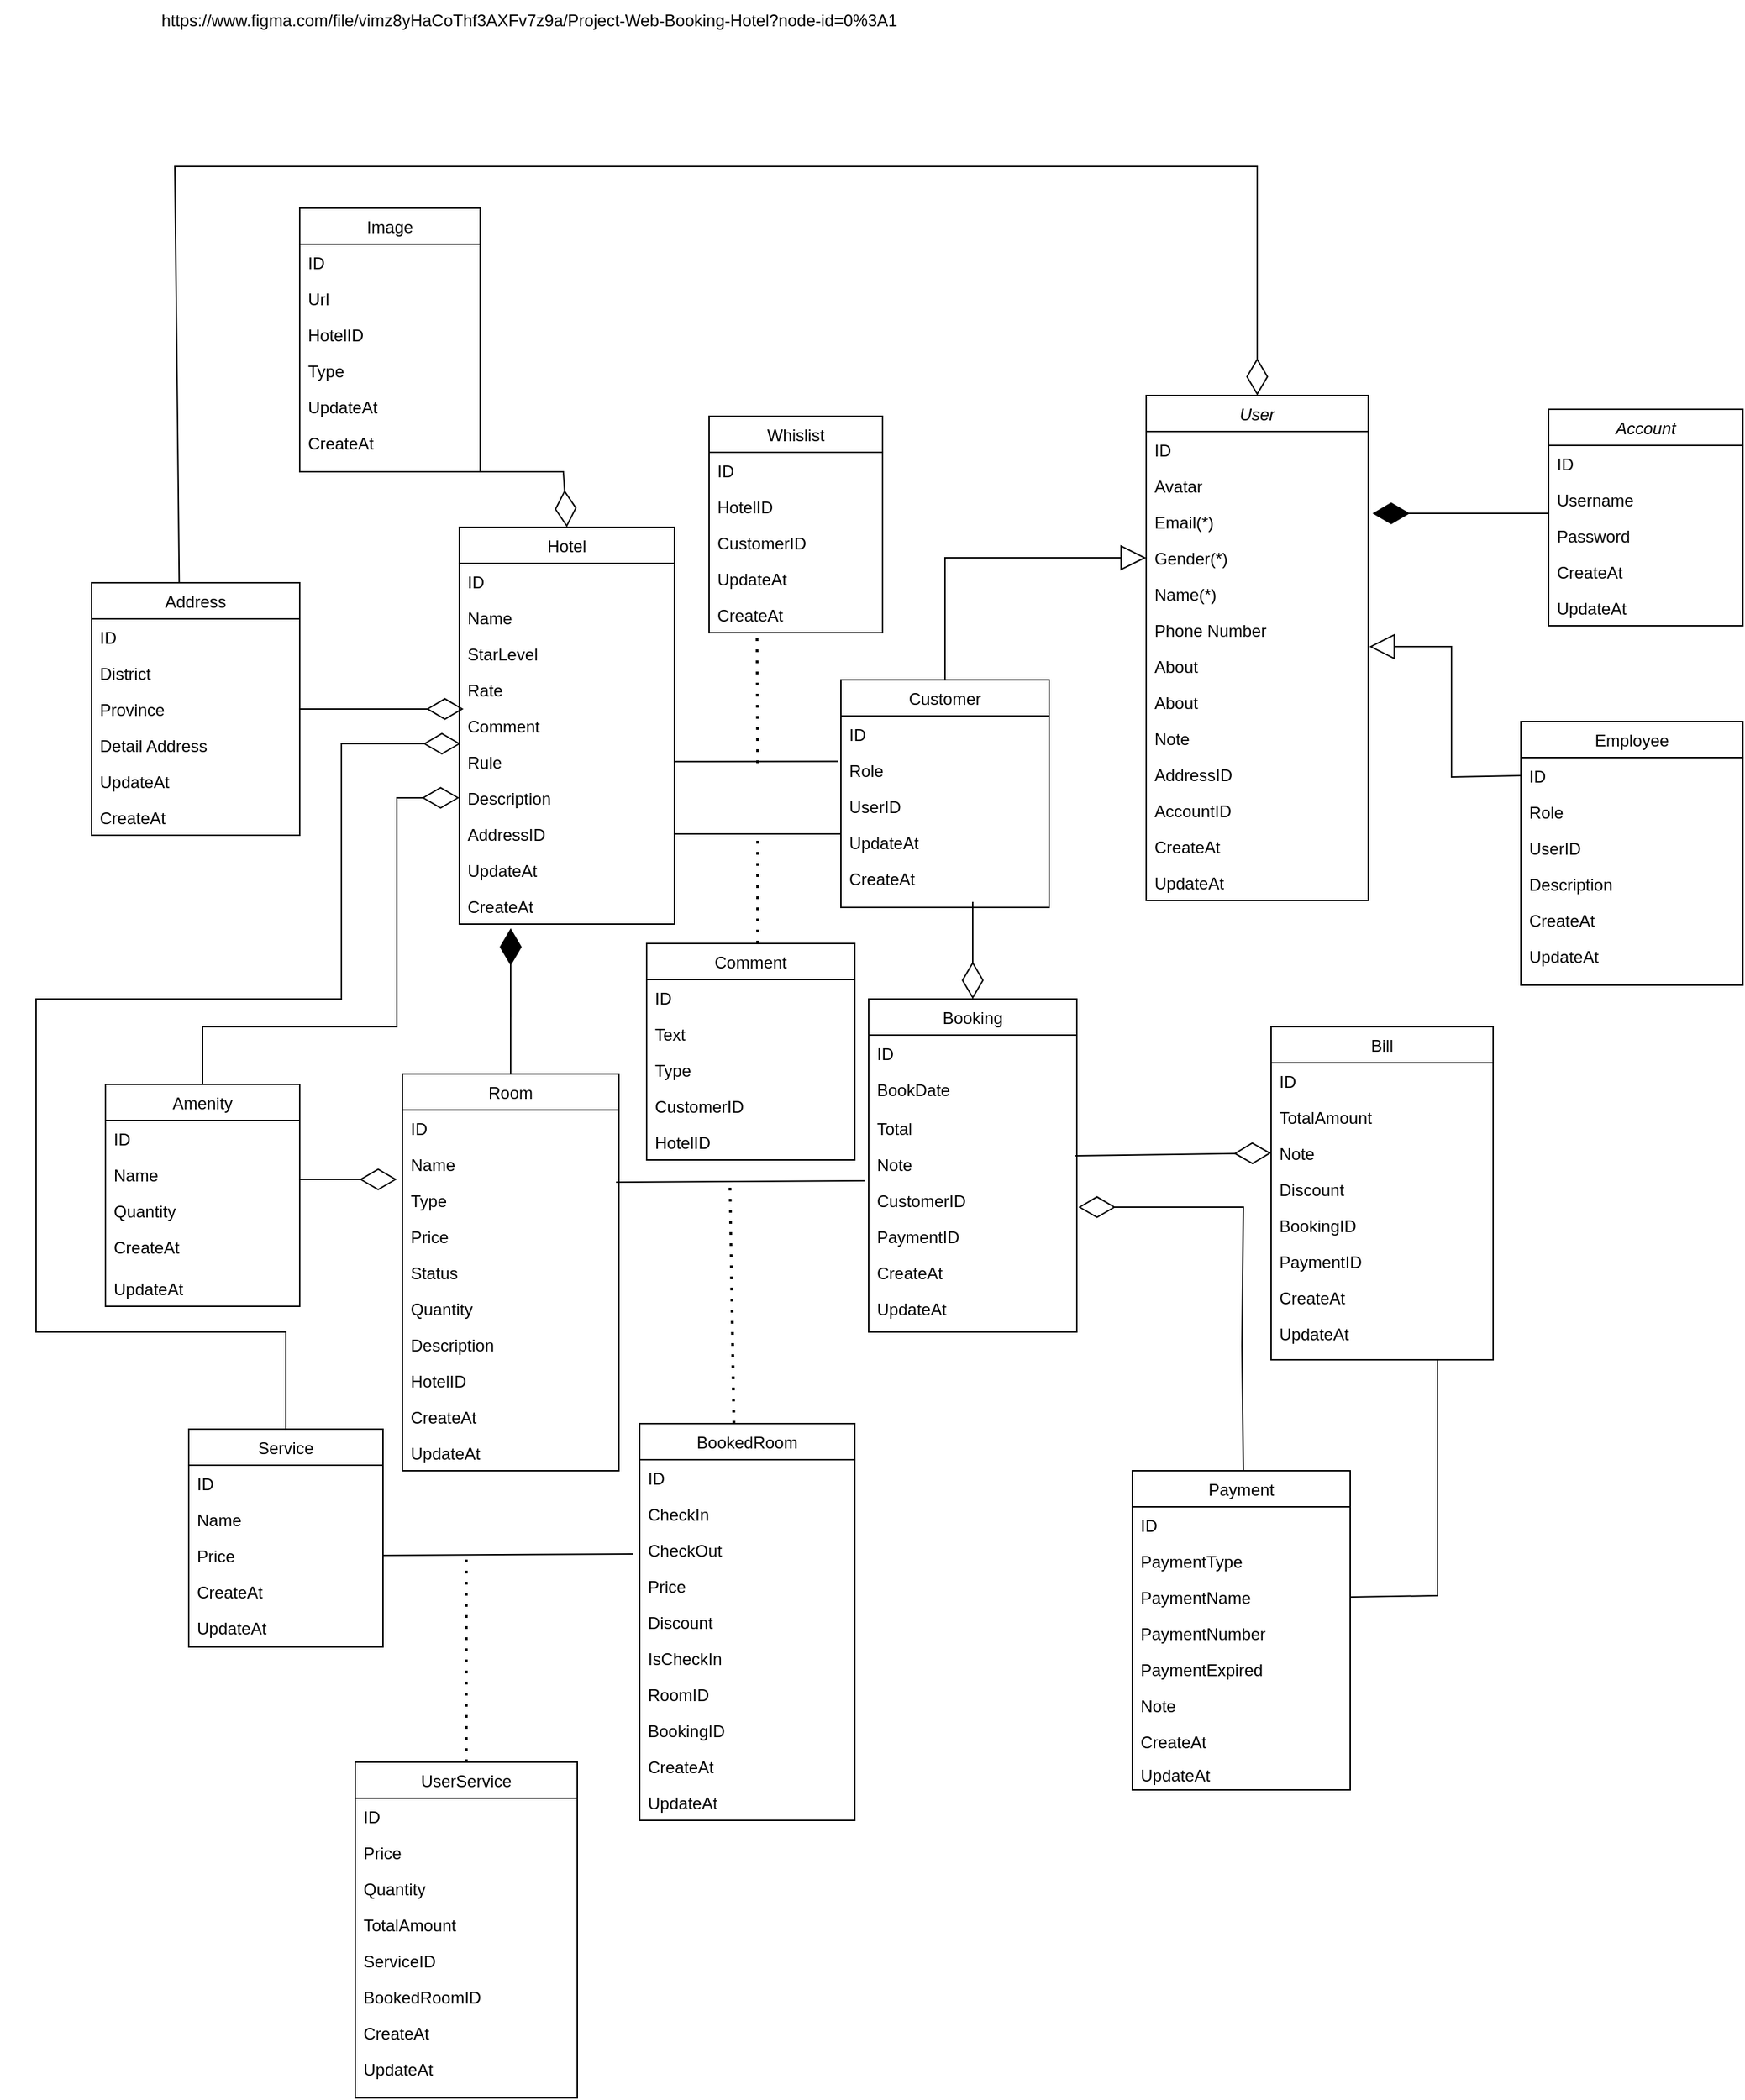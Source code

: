 <mxfile version="21.0.1" type="device" pages="2"><diagram id="C5RBs43oDa-KdzZeNtuy" name="Page-1"><mxGraphModel dx="1395" dy="1793" grid="1" gridSize="10" guides="1" tooltips="1" connect="1" arrows="1" fold="1" page="1" pageScale="1" pageWidth="827" pageHeight="1169" math="0" shadow="0"><root><mxCell id="WIyWlLk6GJQsqaUBKTNV-0"/><mxCell id="WIyWlLk6GJQsqaUBKTNV-1" parent="WIyWlLk6GJQsqaUBKTNV-0"/><mxCell id="zkfFHV4jXpPFQw0GAbJ--0" value="User" style="swimlane;fontStyle=2;align=center;verticalAlign=top;childLayout=stackLayout;horizontal=1;startSize=26;horizontalStack=0;resizeParent=1;resizeLast=0;collapsible=1;marginBottom=0;rounded=0;shadow=0;strokeWidth=1;" parent="WIyWlLk6GJQsqaUBKTNV-1" vertex="1"><mxGeometry x="840" y="45" width="160" height="364" as="geometry"><mxRectangle x="230" y="140" width="160" height="26" as="alternateBounds"/></mxGeometry></mxCell><mxCell id="zkfFHV4jXpPFQw0GAbJ--1" value="ID" style="text;align=left;verticalAlign=top;spacingLeft=4;spacingRight=4;overflow=hidden;rotatable=0;points=[[0,0.5],[1,0.5]];portConstraint=eastwest;" parent="zkfFHV4jXpPFQw0GAbJ--0" vertex="1"><mxGeometry y="26" width="160" height="26" as="geometry"/></mxCell><mxCell id="jmFdJ8kF6SUvU3GAJ8kG-0" value="Avatar" style="text;align=left;verticalAlign=top;spacingLeft=4;spacingRight=4;overflow=hidden;rotatable=0;points=[[0,0.5],[1,0.5]];portConstraint=eastwest;rounded=0;shadow=0;html=0;" parent="zkfFHV4jXpPFQw0GAbJ--0" vertex="1"><mxGeometry y="52" width="160" height="26" as="geometry"/></mxCell><mxCell id="jmFdJ8kF6SUvU3GAJ8kG-2" value="Email(*)" style="text;align=left;verticalAlign=top;spacingLeft=4;spacingRight=4;overflow=hidden;rotatable=0;points=[[0,0.5],[1,0.5]];portConstraint=eastwest;rounded=0;shadow=0;html=0;" parent="zkfFHV4jXpPFQw0GAbJ--0" vertex="1"><mxGeometry y="78" width="160" height="26" as="geometry"/></mxCell><mxCell id="eARmfjM8G9zHj36BbqSc-1" value="Gender(*)" style="text;align=left;verticalAlign=top;spacingLeft=4;spacingRight=4;overflow=hidden;rotatable=0;points=[[0,0.5],[1,0.5]];portConstraint=eastwest;rounded=0;shadow=0;html=0;" parent="zkfFHV4jXpPFQw0GAbJ--0" vertex="1"><mxGeometry y="104" width="160" height="26" as="geometry"/></mxCell><mxCell id="GE9-pRFRCLjbhR-xz_jM-2" value="Name(*)" style="text;align=left;verticalAlign=top;spacingLeft=4;spacingRight=4;overflow=hidden;rotatable=0;points=[[0,0.5],[1,0.5]];portConstraint=eastwest;rounded=0;shadow=0;html=0;" parent="zkfFHV4jXpPFQw0GAbJ--0" vertex="1"><mxGeometry y="130" width="160" height="26" as="geometry"/></mxCell><mxCell id="zkfFHV4jXpPFQw0GAbJ--2" value="Phone Number" style="text;align=left;verticalAlign=top;spacingLeft=4;spacingRight=4;overflow=hidden;rotatable=0;points=[[0,0.5],[1,0.5]];portConstraint=eastwest;rounded=0;shadow=0;html=0;" parent="zkfFHV4jXpPFQw0GAbJ--0" vertex="1"><mxGeometry y="156" width="160" height="26" as="geometry"/></mxCell><mxCell id="GE9-pRFRCLjbhR-xz_jM-0" value="About" style="text;align=left;verticalAlign=top;spacingLeft=4;spacingRight=4;overflow=hidden;rotatable=0;points=[[0,0.5],[1,0.5]];portConstraint=eastwest;rounded=0;shadow=0;html=0;" parent="zkfFHV4jXpPFQw0GAbJ--0" vertex="1"><mxGeometry y="182" width="160" height="26" as="geometry"/></mxCell><mxCell id="JRdkaeOaqjn0jb6ougTd-0" value="About" style="text;align=left;verticalAlign=top;spacingLeft=4;spacingRight=4;overflow=hidden;rotatable=0;points=[[0,0.5],[1,0.5]];portConstraint=eastwest;rounded=0;shadow=0;html=0;" parent="zkfFHV4jXpPFQw0GAbJ--0" vertex="1"><mxGeometry y="208" width="160" height="26" as="geometry"/></mxCell><mxCell id="zkfFHV4jXpPFQw0GAbJ--3" value="Note" style="text;align=left;verticalAlign=top;spacingLeft=4;spacingRight=4;overflow=hidden;rotatable=0;points=[[0,0.5],[1,0.5]];portConstraint=eastwest;rounded=0;shadow=0;html=0;" parent="zkfFHV4jXpPFQw0GAbJ--0" vertex="1"><mxGeometry y="234" width="160" height="26" as="geometry"/></mxCell><mxCell id="ODtK0EhrzltnUipd8LQF-25" value="AddressID" style="text;align=left;verticalAlign=top;spacingLeft=4;spacingRight=4;overflow=hidden;rotatable=0;points=[[0,0.5],[1,0.5]];portConstraint=eastwest;rounded=0;shadow=0;html=0;" parent="zkfFHV4jXpPFQw0GAbJ--0" vertex="1"><mxGeometry y="260" width="160" height="26" as="geometry"/></mxCell><mxCell id="8r2-vJpj0OtDgGPvVY5q-3" value="AccountID" style="text;align=left;verticalAlign=top;spacingLeft=4;spacingRight=4;overflow=hidden;rotatable=0;points=[[0,0.5],[1,0.5]];portConstraint=eastwest;rounded=0;shadow=0;html=0;" parent="zkfFHV4jXpPFQw0GAbJ--0" vertex="1"><mxGeometry y="286" width="160" height="26" as="geometry"/></mxCell><mxCell id="ivudxAQdU_lXGqCSkj-i-0" value="CreateAt" style="text;align=left;verticalAlign=top;spacingLeft=4;spacingRight=4;overflow=hidden;rotatable=0;points=[[0,0.5],[1,0.5]];portConstraint=eastwest;rounded=0;shadow=0;html=0;" parent="zkfFHV4jXpPFQw0GAbJ--0" vertex="1"><mxGeometry y="312" width="160" height="26" as="geometry"/></mxCell><mxCell id="ivudxAQdU_lXGqCSkj-i-1" value="UpdateAt" style="text;align=left;verticalAlign=top;spacingLeft=4;spacingRight=4;overflow=hidden;rotatable=0;points=[[0,0.5],[1,0.5]];portConstraint=eastwest;rounded=0;shadow=0;html=0;" parent="zkfFHV4jXpPFQw0GAbJ--0" vertex="1"><mxGeometry y="338" width="160" height="26" as="geometry"/></mxCell><mxCell id="zkfFHV4jXpPFQw0GAbJ--6" value="Booking" style="swimlane;fontStyle=0;align=center;verticalAlign=top;childLayout=stackLayout;horizontal=1;startSize=26;horizontalStack=0;resizeParent=1;resizeLast=0;collapsible=1;marginBottom=0;rounded=0;shadow=0;strokeWidth=1;" parent="WIyWlLk6GJQsqaUBKTNV-1" vertex="1"><mxGeometry x="640" y="480" width="150" height="240" as="geometry"><mxRectangle x="130" y="380" width="160" height="26" as="alternateBounds"/></mxGeometry></mxCell><mxCell id="zkfFHV4jXpPFQw0GAbJ--7" value="ID" style="text;align=left;verticalAlign=top;spacingLeft=4;spacingRight=4;overflow=hidden;rotatable=0;points=[[0,0.5],[1,0.5]];portConstraint=eastwest;" parent="zkfFHV4jXpPFQw0GAbJ--6" vertex="1"><mxGeometry y="26" width="150" height="26" as="geometry"/></mxCell><mxCell id="jmFdJ8kF6SUvU3GAJ8kG-24" value="BookDate" style="text;align=left;verticalAlign=top;spacingLeft=4;spacingRight=4;overflow=hidden;rotatable=0;points=[[0,0.5],[1,0.5]];portConstraint=eastwest;rounded=0;shadow=0;html=0;" parent="zkfFHV4jXpPFQw0GAbJ--6" vertex="1"><mxGeometry y="52" width="150" height="28" as="geometry"/></mxCell><mxCell id="jmFdJ8kF6SUvU3GAJ8kG-26" value="Total" style="text;align=left;verticalAlign=top;spacingLeft=4;spacingRight=4;overflow=hidden;rotatable=0;points=[[0,0.5],[1,0.5]];portConstraint=eastwest;rounded=0;shadow=0;html=0;" parent="zkfFHV4jXpPFQw0GAbJ--6" vertex="1"><mxGeometry y="80" width="150" height="26" as="geometry"/></mxCell><mxCell id="jmFdJ8kF6SUvU3GAJ8kG-25" value="Note" style="text;align=left;verticalAlign=top;spacingLeft=4;spacingRight=4;overflow=hidden;rotatable=0;points=[[0,0.5],[1,0.5]];portConstraint=eastwest;rounded=0;shadow=0;html=0;" parent="zkfFHV4jXpPFQw0GAbJ--6" vertex="1"><mxGeometry y="106" width="150" height="26" as="geometry"/></mxCell><mxCell id="NdkSSaYke5MbalLZSqm9-23" value="CustomerID" style="text;align=left;verticalAlign=top;spacingLeft=4;spacingRight=4;overflow=hidden;rotatable=0;points=[[0,0.5],[1,0.5]];portConstraint=eastwest;rounded=0;shadow=0;html=0;" parent="zkfFHV4jXpPFQw0GAbJ--6" vertex="1"><mxGeometry y="132" width="150" height="26" as="geometry"/></mxCell><mxCell id="NdkSSaYke5MbalLZSqm9-24" value="PaymentID" style="text;align=left;verticalAlign=top;spacingLeft=4;spacingRight=4;overflow=hidden;rotatable=0;points=[[0,0.5],[1,0.5]];portConstraint=eastwest;rounded=0;shadow=0;html=0;" parent="zkfFHV4jXpPFQw0GAbJ--6" vertex="1"><mxGeometry y="158" width="150" height="26" as="geometry"/></mxCell><mxCell id="ivudxAQdU_lXGqCSkj-i-8" value="CreateAt" style="text;align=left;verticalAlign=top;spacingLeft=4;spacingRight=4;overflow=hidden;rotatable=0;points=[[0,0.5],[1,0.5]];portConstraint=eastwest;rounded=0;shadow=0;html=0;" parent="zkfFHV4jXpPFQw0GAbJ--6" vertex="1"><mxGeometry y="184" width="150" height="26" as="geometry"/></mxCell><mxCell id="ivudxAQdU_lXGqCSkj-i-9" value="UpdateAt" style="text;align=left;verticalAlign=top;spacingLeft=4;spacingRight=4;overflow=hidden;rotatable=0;points=[[0,0.5],[1,0.5]];portConstraint=eastwest;rounded=0;shadow=0;html=0;" parent="zkfFHV4jXpPFQw0GAbJ--6" vertex="1"><mxGeometry y="210" width="150" height="30" as="geometry"/></mxCell><mxCell id="zkfFHV4jXpPFQw0GAbJ--13" value="Employee" style="swimlane;fontStyle=0;align=center;verticalAlign=top;childLayout=stackLayout;horizontal=1;startSize=26;horizontalStack=0;resizeParent=1;resizeLast=0;collapsible=1;marginBottom=0;rounded=0;shadow=0;strokeWidth=1;" parent="WIyWlLk6GJQsqaUBKTNV-1" vertex="1"><mxGeometry x="1110" y="280" width="160" height="190" as="geometry"><mxRectangle x="340" y="380" width="170" height="26" as="alternateBounds"/></mxGeometry></mxCell><mxCell id="zkfFHV4jXpPFQw0GAbJ--20" value="ID" style="text;align=left;verticalAlign=top;spacingLeft=4;spacingRight=4;overflow=hidden;rotatable=0;points=[[0,0.5],[1,0.5]];portConstraint=eastwest;rounded=0;shadow=0;html=0;" parent="zkfFHV4jXpPFQw0GAbJ--13" vertex="1"><mxGeometry y="26" width="160" height="26" as="geometry"/></mxCell><mxCell id="jmFdJ8kF6SUvU3GAJ8kG-15" value="Role" style="text;align=left;verticalAlign=top;spacingLeft=4;spacingRight=4;overflow=hidden;rotatable=0;points=[[0,0.5],[1,0.5]];portConstraint=eastwest;rounded=0;shadow=0;html=0;" parent="zkfFHV4jXpPFQw0GAbJ--13" vertex="1"><mxGeometry y="52" width="160" height="26" as="geometry"/></mxCell><mxCell id="NdkSSaYke5MbalLZSqm9-5" value="UserID" style="text;align=left;verticalAlign=top;spacingLeft=4;spacingRight=4;overflow=hidden;rotatable=0;points=[[0,0.5],[1,0.5]];portConstraint=eastwest;" parent="zkfFHV4jXpPFQw0GAbJ--13" vertex="1"><mxGeometry y="78" width="160" height="26" as="geometry"/></mxCell><mxCell id="jmFdJ8kF6SUvU3GAJ8kG-17" value="Description" style="text;align=left;verticalAlign=top;spacingLeft=4;spacingRight=4;overflow=hidden;rotatable=0;points=[[0,0.5],[1,0.5]];portConstraint=eastwest;rounded=0;shadow=0;html=0;" parent="zkfFHV4jXpPFQw0GAbJ--13" vertex="1"><mxGeometry y="104" width="160" height="26" as="geometry"/></mxCell><mxCell id="ivudxAQdU_lXGqCSkj-i-6" value="CreateAt" style="text;align=left;verticalAlign=top;spacingLeft=4;spacingRight=4;overflow=hidden;rotatable=0;points=[[0,0.5],[1,0.5]];portConstraint=eastwest;rounded=0;shadow=0;html=0;" parent="zkfFHV4jXpPFQw0GAbJ--13" vertex="1"><mxGeometry y="130" width="160" height="26" as="geometry"/></mxCell><mxCell id="ivudxAQdU_lXGqCSkj-i-7" value="UpdateAt" style="text;align=left;verticalAlign=top;spacingLeft=4;spacingRight=4;overflow=hidden;rotatable=0;points=[[0,0.5],[1,0.5]];portConstraint=eastwest;rounded=0;shadow=0;html=0;" parent="zkfFHV4jXpPFQw0GAbJ--13" vertex="1"><mxGeometry y="156" width="160" height="26" as="geometry"/></mxCell><mxCell id="zkfFHV4jXpPFQw0GAbJ--17" value="Customer" style="swimlane;fontStyle=0;align=center;verticalAlign=top;childLayout=stackLayout;horizontal=1;startSize=26;horizontalStack=0;resizeParent=1;resizeLast=0;collapsible=1;marginBottom=0;rounded=0;shadow=0;strokeWidth=1;" parent="WIyWlLk6GJQsqaUBKTNV-1" vertex="1"><mxGeometry x="620" y="250" width="150" height="164" as="geometry"><mxRectangle x="550" y="140" width="160" height="26" as="alternateBounds"/></mxGeometry></mxCell><mxCell id="jmFdJ8kF6SUvU3GAJ8kG-11" value="ID" style="text;align=left;verticalAlign=top;spacingLeft=4;spacingRight=4;overflow=hidden;rotatable=0;points=[[0,0.5],[1,0.5]];portConstraint=eastwest;" parent="zkfFHV4jXpPFQw0GAbJ--17" vertex="1"><mxGeometry y="26" width="150" height="26" as="geometry"/></mxCell><mxCell id="GE9-pRFRCLjbhR-xz_jM-4" value="Role" style="text;align=left;verticalAlign=top;spacingLeft=4;spacingRight=4;overflow=hidden;rotatable=0;points=[[0,0.5],[1,0.5]];portConstraint=eastwest;" parent="zkfFHV4jXpPFQw0GAbJ--17" vertex="1"><mxGeometry y="52" width="150" height="26" as="geometry"/></mxCell><mxCell id="NdkSSaYke5MbalLZSqm9-4" value="UserID" style="text;align=left;verticalAlign=top;spacingLeft=4;spacingRight=4;overflow=hidden;rotatable=0;points=[[0,0.5],[1,0.5]];portConstraint=eastwest;" parent="zkfFHV4jXpPFQw0GAbJ--17" vertex="1"><mxGeometry y="78" width="150" height="26" as="geometry"/></mxCell><mxCell id="ivudxAQdU_lXGqCSkj-i-3" value="UpdateAt" style="text;align=left;verticalAlign=top;spacingLeft=4;spacingRight=4;overflow=hidden;rotatable=0;points=[[0,0.5],[1,0.5]];portConstraint=eastwest;rounded=0;shadow=0;html=0;" parent="zkfFHV4jXpPFQw0GAbJ--17" vertex="1"><mxGeometry y="104" width="150" height="26" as="geometry"/></mxCell><mxCell id="ivudxAQdU_lXGqCSkj-i-2" value="CreateAt" style="text;align=left;verticalAlign=top;spacingLeft=4;spacingRight=4;overflow=hidden;rotatable=0;points=[[0,0.5],[1,0.5]];portConstraint=eastwest;rounded=0;shadow=0;html=0;" parent="zkfFHV4jXpPFQw0GAbJ--17" vertex="1"><mxGeometry y="130" width="150" height="26" as="geometry"/></mxCell><mxCell id="ivudxAQdU_lXGqCSkj-i-11" value="Room" style="swimlane;fontStyle=0;align=center;verticalAlign=top;childLayout=stackLayout;horizontal=1;startSize=26;horizontalStack=0;resizeParent=1;resizeLast=0;collapsible=1;marginBottom=0;rounded=0;shadow=0;strokeWidth=1;" parent="WIyWlLk6GJQsqaUBKTNV-1" vertex="1"><mxGeometry x="304" y="534" width="156" height="286" as="geometry"><mxRectangle x="130" y="380" width="160" height="26" as="alternateBounds"/></mxGeometry></mxCell><mxCell id="ivudxAQdU_lXGqCSkj-i-12" value="ID" style="text;align=left;verticalAlign=top;spacingLeft=4;spacingRight=4;overflow=hidden;rotatable=0;points=[[0,0.5],[1,0.5]];portConstraint=eastwest;" parent="ivudxAQdU_lXGqCSkj-i-11" vertex="1"><mxGeometry y="26" width="156" height="26" as="geometry"/></mxCell><mxCell id="ivudxAQdU_lXGqCSkj-i-13" value="Name" style="text;align=left;verticalAlign=top;spacingLeft=4;spacingRight=4;overflow=hidden;rotatable=0;points=[[0,0.5],[1,0.5]];portConstraint=eastwest;rounded=0;shadow=0;html=0;" parent="ivudxAQdU_lXGqCSkj-i-11" vertex="1"><mxGeometry y="52" width="156" height="26" as="geometry"/></mxCell><mxCell id="ivudxAQdU_lXGqCSkj-i-14" value="Type" style="text;align=left;verticalAlign=top;spacingLeft=4;spacingRight=4;overflow=hidden;rotatable=0;points=[[0,0.5],[1,0.5]];portConstraint=eastwest;rounded=0;shadow=0;html=0;" parent="ivudxAQdU_lXGqCSkj-i-11" vertex="1"><mxGeometry y="78" width="156" height="26" as="geometry"/></mxCell><mxCell id="ivudxAQdU_lXGqCSkj-i-15" value="Price" style="text;align=left;verticalAlign=top;spacingLeft=4;spacingRight=4;overflow=hidden;rotatable=0;points=[[0,0.5],[1,0.5]];portConstraint=eastwest;rounded=0;shadow=0;html=0;" parent="ivudxAQdU_lXGqCSkj-i-11" vertex="1"><mxGeometry y="104" width="156" height="26" as="geometry"/></mxCell><mxCell id="GE9-pRFRCLjbhR-xz_jM-26" value="Status" style="text;align=left;verticalAlign=top;spacingLeft=4;spacingRight=4;overflow=hidden;rotatable=0;points=[[0,0.5],[1,0.5]];portConstraint=eastwest;rounded=0;shadow=0;html=0;" parent="ivudxAQdU_lXGqCSkj-i-11" vertex="1"><mxGeometry y="130" width="156" height="26" as="geometry"/></mxCell><mxCell id="eARmfjM8G9zHj36BbqSc-0" value="Quantity" style="text;align=left;verticalAlign=top;spacingLeft=4;spacingRight=4;overflow=hidden;rotatable=0;points=[[0,0.5],[1,0.5]];portConstraint=eastwest;rounded=0;shadow=0;html=0;" parent="ivudxAQdU_lXGqCSkj-i-11" vertex="1"><mxGeometry y="156" width="156" height="26" as="geometry"/></mxCell><mxCell id="ivudxAQdU_lXGqCSkj-i-20" value="Description" style="text;align=left;verticalAlign=top;spacingLeft=4;spacingRight=4;overflow=hidden;rotatable=0;points=[[0,0.5],[1,0.5]];portConstraint=eastwest;rounded=0;shadow=0;html=0;" parent="ivudxAQdU_lXGqCSkj-i-11" vertex="1"><mxGeometry y="182" width="156" height="26" as="geometry"/></mxCell><mxCell id="NdkSSaYke5MbalLZSqm9-6" value="HotelID" style="text;align=left;verticalAlign=top;spacingLeft=4;spacingRight=4;overflow=hidden;rotatable=0;points=[[0,0.5],[1,0.5]];portConstraint=eastwest;rounded=0;shadow=0;html=0;" parent="ivudxAQdU_lXGqCSkj-i-11" vertex="1"><mxGeometry y="208" width="156" height="26" as="geometry"/></mxCell><mxCell id="ivudxAQdU_lXGqCSkj-i-17" value="CreateAt" style="text;align=left;verticalAlign=top;spacingLeft=4;spacingRight=4;overflow=hidden;rotatable=0;points=[[0,0.5],[1,0.5]];portConstraint=eastwest;rounded=0;shadow=0;html=0;" parent="ivudxAQdU_lXGqCSkj-i-11" vertex="1"><mxGeometry y="234" width="156" height="26" as="geometry"/></mxCell><mxCell id="ivudxAQdU_lXGqCSkj-i-18" value="UpdateAt" style="text;align=left;verticalAlign=top;spacingLeft=4;spacingRight=4;overflow=hidden;rotatable=0;points=[[0,0.5],[1,0.5]];portConstraint=eastwest;rounded=0;shadow=0;html=0;" parent="ivudxAQdU_lXGqCSkj-i-11" vertex="1"><mxGeometry y="260" width="156" height="26" as="geometry"/></mxCell><mxCell id="ivudxAQdU_lXGqCSkj-i-21" value="BookedRoom" style="swimlane;fontStyle=0;align=center;verticalAlign=top;childLayout=stackLayout;horizontal=1;startSize=26;horizontalStack=0;resizeParent=1;resizeLast=0;collapsible=1;marginBottom=0;rounded=0;shadow=0;strokeWidth=1;" parent="WIyWlLk6GJQsqaUBKTNV-1" vertex="1"><mxGeometry x="475" y="786" width="155" height="286" as="geometry"><mxRectangle x="130" y="380" width="160" height="26" as="alternateBounds"/></mxGeometry></mxCell><mxCell id="ivudxAQdU_lXGqCSkj-i-22" value="ID" style="text;align=left;verticalAlign=top;spacingLeft=4;spacingRight=4;overflow=hidden;rotatable=0;points=[[0,0.5],[1,0.5]];portConstraint=eastwest;" parent="ivudxAQdU_lXGqCSkj-i-21" vertex="1"><mxGeometry y="26" width="155" height="26" as="geometry"/></mxCell><mxCell id="ivudxAQdU_lXGqCSkj-i-23" value="CheckIn" style="text;align=left;verticalAlign=top;spacingLeft=4;spacingRight=4;overflow=hidden;rotatable=0;points=[[0,0.5],[1,0.5]];portConstraint=eastwest;rounded=0;shadow=0;html=0;" parent="ivudxAQdU_lXGqCSkj-i-21" vertex="1"><mxGeometry y="52" width="155" height="26" as="geometry"/></mxCell><mxCell id="ivudxAQdU_lXGqCSkj-i-24" value="CheckOut" style="text;align=left;verticalAlign=top;spacingLeft=4;spacingRight=4;overflow=hidden;rotatable=0;points=[[0,0.5],[1,0.5]];portConstraint=eastwest;rounded=0;shadow=0;html=0;" parent="ivudxAQdU_lXGqCSkj-i-21" vertex="1"><mxGeometry y="78" width="155" height="26" as="geometry"/></mxCell><mxCell id="ivudxAQdU_lXGqCSkj-i-25" value="Price" style="text;align=left;verticalAlign=top;spacingLeft=4;spacingRight=4;overflow=hidden;rotatable=0;points=[[0,0.5],[1,0.5]];portConstraint=eastwest;rounded=0;shadow=0;html=0;" parent="ivudxAQdU_lXGqCSkj-i-21" vertex="1"><mxGeometry y="104" width="155" height="26" as="geometry"/></mxCell><mxCell id="ivudxAQdU_lXGqCSkj-i-26" value="Discount" style="text;align=left;verticalAlign=top;spacingLeft=4;spacingRight=4;overflow=hidden;rotatable=0;points=[[0,0.5],[1,0.5]];portConstraint=eastwest;rounded=0;shadow=0;html=0;" parent="ivudxAQdU_lXGqCSkj-i-21" vertex="1"><mxGeometry y="130" width="155" height="26" as="geometry"/></mxCell><mxCell id="ivudxAQdU_lXGqCSkj-i-32" value="IsCheckIn" style="text;align=left;verticalAlign=top;spacingLeft=4;spacingRight=4;overflow=hidden;rotatable=0;points=[[0,0.5],[1,0.5]];portConstraint=eastwest;rounded=0;shadow=0;html=0;" parent="ivudxAQdU_lXGqCSkj-i-21" vertex="1"><mxGeometry y="156" width="155" height="26" as="geometry"/></mxCell><mxCell id="NdkSSaYke5MbalLZSqm9-26" value="RoomID" style="text;align=left;verticalAlign=top;spacingLeft=4;spacingRight=4;overflow=hidden;rotatable=0;points=[[0,0.5],[1,0.5]];portConstraint=eastwest;rounded=0;shadow=0;html=0;" parent="ivudxAQdU_lXGqCSkj-i-21" vertex="1"><mxGeometry y="182" width="155" height="26" as="geometry"/></mxCell><mxCell id="nTwiRY_DgXFeIsDEafTq-0" value="BookingID" style="text;align=left;verticalAlign=top;spacingLeft=4;spacingRight=4;overflow=hidden;rotatable=0;points=[[0,0.5],[1,0.5]];portConstraint=eastwest;rounded=0;shadow=0;html=0;" parent="ivudxAQdU_lXGqCSkj-i-21" vertex="1"><mxGeometry y="208" width="155" height="26" as="geometry"/></mxCell><mxCell id="ivudxAQdU_lXGqCSkj-i-27" value="CreateAt" style="text;align=left;verticalAlign=top;spacingLeft=4;spacingRight=4;overflow=hidden;rotatable=0;points=[[0,0.5],[1,0.5]];portConstraint=eastwest;rounded=0;shadow=0;html=0;" parent="ivudxAQdU_lXGqCSkj-i-21" vertex="1"><mxGeometry y="234" width="155" height="26" as="geometry"/></mxCell><mxCell id="ivudxAQdU_lXGqCSkj-i-28" value="UpdateAt" style="text;align=left;verticalAlign=top;spacingLeft=4;spacingRight=4;overflow=hidden;rotatable=0;points=[[0,0.5],[1,0.5]];portConstraint=eastwest;rounded=0;shadow=0;html=0;" parent="ivudxAQdU_lXGqCSkj-i-21" vertex="1"><mxGeometry y="260" width="155" height="26" as="geometry"/></mxCell><mxCell id="ivudxAQdU_lXGqCSkj-i-30" value="" style="endArrow=none;html=1;rounded=0;exitX=0.987;exitY=0;exitDx=0;exitDy=0;exitPerimeter=0;entryX=-0.02;entryY=0.038;entryDx=0;entryDy=0;entryPerimeter=0;" parent="WIyWlLk6GJQsqaUBKTNV-1" source="ivudxAQdU_lXGqCSkj-i-14" edge="1"><mxGeometry width="50" height="50" relative="1" as="geometry"><mxPoint x="490" y="610.192" as="sourcePoint"/><mxPoint x="637.0" y="610.988" as="targetPoint"/></mxGeometry></mxCell><mxCell id="ivudxAQdU_lXGqCSkj-i-31" value="" style="endArrow=none;dashed=1;html=1;dashPattern=1 3;strokeWidth=2;rounded=0;exitX=0.438;exitY=0;exitDx=0;exitDy=0;exitPerimeter=0;" parent="WIyWlLk6GJQsqaUBKTNV-1" source="ivudxAQdU_lXGqCSkj-i-21" edge="1"><mxGeometry width="50" height="50" relative="1" as="geometry"><mxPoint x="620" y="720" as="sourcePoint"/><mxPoint x="540" y="610" as="targetPoint"/></mxGeometry></mxCell><mxCell id="ivudxAQdU_lXGqCSkj-i-33" value="Amenity" style="swimlane;fontStyle=0;align=center;verticalAlign=top;childLayout=stackLayout;horizontal=1;startSize=26;horizontalStack=0;resizeParent=1;resizeLast=0;collapsible=1;marginBottom=0;rounded=0;shadow=0;strokeWidth=1;" parent="WIyWlLk6GJQsqaUBKTNV-1" vertex="1"><mxGeometry x="90" y="541.5" width="140" height="160" as="geometry"><mxRectangle x="340" y="380" width="170" height="26" as="alternateBounds"/></mxGeometry></mxCell><mxCell id="ivudxAQdU_lXGqCSkj-i-34" value="ID" style="text;align=left;verticalAlign=top;spacingLeft=4;spacingRight=4;overflow=hidden;rotatable=0;points=[[0,0.5],[1,0.5]];portConstraint=eastwest;rounded=0;shadow=0;html=0;" parent="ivudxAQdU_lXGqCSkj-i-33" vertex="1"><mxGeometry y="26" width="140" height="26" as="geometry"/></mxCell><mxCell id="ivudxAQdU_lXGqCSkj-i-35" value="Name" style="text;align=left;verticalAlign=top;spacingLeft=4;spacingRight=4;overflow=hidden;rotatable=0;points=[[0,0.5],[1,0.5]];portConstraint=eastwest;rounded=0;shadow=0;html=0;" parent="ivudxAQdU_lXGqCSkj-i-33" vertex="1"><mxGeometry y="52" width="140" height="26" as="geometry"/></mxCell><mxCell id="9w7pfwylOBfSnTPNldMf-14" value="Quantity" style="text;align=left;verticalAlign=top;spacingLeft=4;spacingRight=4;overflow=hidden;rotatable=0;points=[[0,0.5],[1,0.5]];portConstraint=eastwest;rounded=0;shadow=0;html=0;" parent="ivudxAQdU_lXGqCSkj-i-33" vertex="1"><mxGeometry y="78" width="140" height="26" as="geometry"/></mxCell><mxCell id="ivudxAQdU_lXGqCSkj-i-38" value="CreateAt" style="text;align=left;verticalAlign=top;spacingLeft=4;spacingRight=4;overflow=hidden;rotatable=0;points=[[0,0.5],[1,0.5]];portConstraint=eastwest;rounded=0;shadow=0;html=0;" parent="ivudxAQdU_lXGqCSkj-i-33" vertex="1"><mxGeometry y="104" width="140" height="30" as="geometry"/></mxCell><mxCell id="ivudxAQdU_lXGqCSkj-i-39" value="UpdateAt" style="text;align=left;verticalAlign=top;spacingLeft=4;spacingRight=4;overflow=hidden;rotatable=0;points=[[0,0.5],[1,0.5]];portConstraint=eastwest;rounded=0;shadow=0;html=0;" parent="ivudxAQdU_lXGqCSkj-i-33" vertex="1"><mxGeometry y="134" width="140" height="26" as="geometry"/></mxCell><mxCell id="ivudxAQdU_lXGqCSkj-i-41" value="UserService" style="swimlane;fontStyle=0;align=center;verticalAlign=top;childLayout=stackLayout;horizontal=1;startSize=26;horizontalStack=0;resizeParent=1;resizeLast=0;collapsible=1;marginBottom=0;rounded=0;shadow=0;strokeWidth=1;" parent="WIyWlLk6GJQsqaUBKTNV-1" vertex="1"><mxGeometry x="270" y="1030" width="160" height="242" as="geometry"><mxRectangle x="340" y="380" width="170" height="26" as="alternateBounds"/></mxGeometry></mxCell><mxCell id="ivudxAQdU_lXGqCSkj-i-42" value="ID" style="text;align=left;verticalAlign=top;spacingLeft=4;spacingRight=4;overflow=hidden;rotatable=0;points=[[0,0.5],[1,0.5]];portConstraint=eastwest;rounded=0;shadow=0;html=0;" parent="ivudxAQdU_lXGqCSkj-i-41" vertex="1"><mxGeometry y="26" width="160" height="26" as="geometry"/></mxCell><mxCell id="ivudxAQdU_lXGqCSkj-i-43" value="Price" style="text;align=left;verticalAlign=top;spacingLeft=4;spacingRight=4;overflow=hidden;rotatable=0;points=[[0,0.5],[1,0.5]];portConstraint=eastwest;rounded=0;shadow=0;html=0;" parent="ivudxAQdU_lXGqCSkj-i-41" vertex="1"><mxGeometry y="52" width="160" height="26" as="geometry"/></mxCell><mxCell id="ivudxAQdU_lXGqCSkj-i-44" value="Quantity" style="text;align=left;verticalAlign=top;spacingLeft=4;spacingRight=4;overflow=hidden;rotatable=0;points=[[0,0.5],[1,0.5]];portConstraint=eastwest;rounded=0;shadow=0;html=0;" parent="ivudxAQdU_lXGqCSkj-i-41" vertex="1"><mxGeometry y="78" width="160" height="26" as="geometry"/></mxCell><mxCell id="ivudxAQdU_lXGqCSkj-i-45" value="TotalAmount" style="text;align=left;verticalAlign=top;spacingLeft=4;spacingRight=4;overflow=hidden;rotatable=0;points=[[0,0.5],[1,0.5]];portConstraint=eastwest;rounded=0;shadow=0;html=0;" parent="ivudxAQdU_lXGqCSkj-i-41" vertex="1"><mxGeometry y="104" width="160" height="26" as="geometry"/></mxCell><mxCell id="GE9-pRFRCLjbhR-xz_jM-20" value="ServiceID" style="text;align=left;verticalAlign=top;spacingLeft=4;spacingRight=4;overflow=hidden;rotatable=0;points=[[0,0.5],[1,0.5]];portConstraint=eastwest;rounded=0;shadow=0;html=0;" parent="ivudxAQdU_lXGqCSkj-i-41" vertex="1"><mxGeometry y="130" width="160" height="26" as="geometry"/></mxCell><mxCell id="GE9-pRFRCLjbhR-xz_jM-21" value="BookedRoomID" style="text;align=left;verticalAlign=top;spacingLeft=4;spacingRight=4;overflow=hidden;rotatable=0;points=[[0,0.5],[1,0.5]];portConstraint=eastwest;rounded=0;shadow=0;html=0;" parent="ivudxAQdU_lXGqCSkj-i-41" vertex="1"><mxGeometry y="156" width="160" height="26" as="geometry"/></mxCell><mxCell id="ivudxAQdU_lXGqCSkj-i-46" value="CreateAt" style="text;align=left;verticalAlign=top;spacingLeft=4;spacingRight=4;overflow=hidden;rotatable=0;points=[[0,0.5],[1,0.5]];portConstraint=eastwest;rounded=0;shadow=0;html=0;" parent="ivudxAQdU_lXGqCSkj-i-41" vertex="1"><mxGeometry y="182" width="160" height="26" as="geometry"/></mxCell><mxCell id="ivudxAQdU_lXGqCSkj-i-47" value="UpdateAt" style="text;align=left;verticalAlign=top;spacingLeft=4;spacingRight=4;overflow=hidden;rotatable=0;points=[[0,0.5],[1,0.5]];portConstraint=eastwest;rounded=0;shadow=0;html=0;" parent="ivudxAQdU_lXGqCSkj-i-41" vertex="1"><mxGeometry y="208" width="160" height="22" as="geometry"/></mxCell><mxCell id="ivudxAQdU_lXGqCSkj-i-49" value="Bill" style="swimlane;fontStyle=0;align=center;verticalAlign=top;childLayout=stackLayout;horizontal=1;startSize=26;horizontalStack=0;resizeParent=1;resizeLast=0;collapsible=1;marginBottom=0;rounded=0;shadow=0;strokeWidth=1;" parent="WIyWlLk6GJQsqaUBKTNV-1" vertex="1"><mxGeometry x="930" y="500" width="160" height="240" as="geometry"><mxRectangle x="130" y="380" width="160" height="26" as="alternateBounds"/></mxGeometry></mxCell><mxCell id="ivudxAQdU_lXGqCSkj-i-50" value="ID" style="text;align=left;verticalAlign=top;spacingLeft=4;spacingRight=4;overflow=hidden;rotatable=0;points=[[0,0.5],[1,0.5]];portConstraint=eastwest;" parent="ivudxAQdU_lXGqCSkj-i-49" vertex="1"><mxGeometry y="26" width="160" height="26" as="geometry"/></mxCell><mxCell id="ivudxAQdU_lXGqCSkj-i-52" value="TotalAmount" style="text;align=left;verticalAlign=top;spacingLeft=4;spacingRight=4;overflow=hidden;rotatable=0;points=[[0,0.5],[1,0.5]];portConstraint=eastwest;rounded=0;shadow=0;html=0;" parent="ivudxAQdU_lXGqCSkj-i-49" vertex="1"><mxGeometry y="52" width="160" height="26" as="geometry"/></mxCell><mxCell id="ivudxAQdU_lXGqCSkj-i-53" value="Note" style="text;align=left;verticalAlign=top;spacingLeft=4;spacingRight=4;overflow=hidden;rotatable=0;points=[[0,0.5],[1,0.5]];portConstraint=eastwest;rounded=0;shadow=0;html=0;" parent="ivudxAQdU_lXGqCSkj-i-49" vertex="1"><mxGeometry y="78" width="160" height="26" as="geometry"/></mxCell><mxCell id="ivudxAQdU_lXGqCSkj-i-54" value="Discount" style="text;align=left;verticalAlign=top;spacingLeft=4;spacingRight=4;overflow=hidden;rotatable=0;points=[[0,0.5],[1,0.5]];portConstraint=eastwest;rounded=0;shadow=0;html=0;" parent="ivudxAQdU_lXGqCSkj-i-49" vertex="1"><mxGeometry y="104" width="160" height="26" as="geometry"/></mxCell><mxCell id="NdkSSaYke5MbalLZSqm9-10" value="BookingID" style="text;align=left;verticalAlign=top;spacingLeft=4;spacingRight=4;overflow=hidden;rotatable=0;points=[[0,0.5],[1,0.5]];portConstraint=eastwest;rounded=0;shadow=0;html=0;" parent="ivudxAQdU_lXGqCSkj-i-49" vertex="1"><mxGeometry y="130" width="160" height="26" as="geometry"/></mxCell><mxCell id="NdkSSaYke5MbalLZSqm9-22" value="PaymentID" style="text;align=left;verticalAlign=top;spacingLeft=4;spacingRight=4;overflow=hidden;rotatable=0;points=[[0,0.5],[1,0.5]];portConstraint=eastwest;rounded=0;shadow=0;html=0;" parent="ivudxAQdU_lXGqCSkj-i-49" vertex="1"><mxGeometry y="156" width="160" height="26" as="geometry"/></mxCell><mxCell id="ivudxAQdU_lXGqCSkj-i-55" value="CreateAt" style="text;align=left;verticalAlign=top;spacingLeft=4;spacingRight=4;overflow=hidden;rotatable=0;points=[[0,0.5],[1,0.5]];portConstraint=eastwest;rounded=0;shadow=0;html=0;" parent="ivudxAQdU_lXGqCSkj-i-49" vertex="1"><mxGeometry y="182" width="160" height="26" as="geometry"/></mxCell><mxCell id="ivudxAQdU_lXGqCSkj-i-56" value="UpdateAt" style="text;align=left;verticalAlign=top;spacingLeft=4;spacingRight=4;overflow=hidden;rotatable=0;points=[[0,0.5],[1,0.5]];portConstraint=eastwest;rounded=0;shadow=0;html=0;" parent="ivudxAQdU_lXGqCSkj-i-49" vertex="1"><mxGeometry y="208" width="160" height="26" as="geometry"/></mxCell><mxCell id="ivudxAQdU_lXGqCSkj-i-58" value="Payment" style="swimlane;fontStyle=0;align=center;verticalAlign=top;childLayout=stackLayout;horizontal=1;startSize=26;horizontalStack=0;resizeParent=1;resizeLast=0;collapsible=1;marginBottom=0;rounded=0;shadow=0;strokeWidth=1;" parent="WIyWlLk6GJQsqaUBKTNV-1" vertex="1"><mxGeometry x="830" y="820" width="157" height="230" as="geometry"><mxRectangle x="130" y="380" width="160" height="26" as="alternateBounds"/></mxGeometry></mxCell><mxCell id="ivudxAQdU_lXGqCSkj-i-59" value="ID" style="text;align=left;verticalAlign=top;spacingLeft=4;spacingRight=4;overflow=hidden;rotatable=0;points=[[0,0.5],[1,0.5]];portConstraint=eastwest;" parent="ivudxAQdU_lXGqCSkj-i-58" vertex="1"><mxGeometry y="26" width="157" height="26" as="geometry"/></mxCell><mxCell id="ivudxAQdU_lXGqCSkj-i-62" value="PaymentType" style="text;align=left;verticalAlign=top;spacingLeft=4;spacingRight=4;overflow=hidden;rotatable=0;points=[[0,0.5],[1,0.5]];portConstraint=eastwest;rounded=0;shadow=0;html=0;" parent="ivudxAQdU_lXGqCSkj-i-58" vertex="1"><mxGeometry y="52" width="157" height="26" as="geometry"/></mxCell><mxCell id="9w7pfwylOBfSnTPNldMf-13" value="PaymentName" style="text;align=left;verticalAlign=top;spacingLeft=4;spacingRight=4;overflow=hidden;rotatable=0;points=[[0,0.5],[1,0.5]];portConstraint=eastwest;rounded=0;shadow=0;html=0;" parent="ivudxAQdU_lXGqCSkj-i-58" vertex="1"><mxGeometry y="78" width="157" height="26" as="geometry"/></mxCell><mxCell id="ivudxAQdU_lXGqCSkj-i-60" value="PaymentNumber" style="text;align=left;verticalAlign=top;spacingLeft=4;spacingRight=4;overflow=hidden;rotatable=0;points=[[0,0.5],[1,0.5]];portConstraint=eastwest;rounded=0;shadow=0;html=0;" parent="ivudxAQdU_lXGqCSkj-i-58" vertex="1"><mxGeometry y="104" width="157" height="26" as="geometry"/></mxCell><mxCell id="GE9-pRFRCLjbhR-xz_jM-28" value="PaymentExpired" style="text;align=left;verticalAlign=top;spacingLeft=4;spacingRight=4;overflow=hidden;rotatable=0;points=[[0,0.5],[1,0.5]];portConstraint=eastwest;rounded=0;shadow=0;html=0;" parent="ivudxAQdU_lXGqCSkj-i-58" vertex="1"><mxGeometry y="130" width="157" height="26" as="geometry"/></mxCell><mxCell id="ivudxAQdU_lXGqCSkj-i-61" value="Note" style="text;align=left;verticalAlign=top;spacingLeft=4;spacingRight=4;overflow=hidden;rotatable=0;points=[[0,0.5],[1,0.5]];portConstraint=eastwest;rounded=0;shadow=0;html=0;" parent="ivudxAQdU_lXGqCSkj-i-58" vertex="1"><mxGeometry y="156" width="157" height="26" as="geometry"/></mxCell><mxCell id="ivudxAQdU_lXGqCSkj-i-63" value="CreateAt" style="text;align=left;verticalAlign=top;spacingLeft=4;spacingRight=4;overflow=hidden;rotatable=0;points=[[0,0.5],[1,0.5]];portConstraint=eastwest;rounded=0;shadow=0;html=0;" parent="ivudxAQdU_lXGqCSkj-i-58" vertex="1"><mxGeometry y="182" width="157" height="24" as="geometry"/></mxCell><mxCell id="ivudxAQdU_lXGqCSkj-i-64" value="UpdateAt" style="text;align=left;verticalAlign=top;spacingLeft=4;spacingRight=4;overflow=hidden;rotatable=0;points=[[0,0.5],[1,0.5]];portConstraint=eastwest;rounded=0;shadow=0;html=0;" parent="ivudxAQdU_lXGqCSkj-i-58" vertex="1"><mxGeometry y="206" width="157" height="24" as="geometry"/></mxCell><mxCell id="ivudxAQdU_lXGqCSkj-i-71" value="Hotel" style="swimlane;fontStyle=0;align=center;verticalAlign=top;childLayout=stackLayout;horizontal=1;startSize=26;horizontalStack=0;resizeParent=1;resizeLast=0;collapsible=1;marginBottom=0;rounded=0;shadow=0;strokeWidth=1;" parent="WIyWlLk6GJQsqaUBKTNV-1" vertex="1"><mxGeometry x="345" y="140" width="155" height="286" as="geometry"><mxRectangle x="550" y="140" width="160" height="26" as="alternateBounds"/></mxGeometry></mxCell><mxCell id="ivudxAQdU_lXGqCSkj-i-72" value="ID" style="text;align=left;verticalAlign=top;spacingLeft=4;spacingRight=4;overflow=hidden;rotatable=0;points=[[0,0.5],[1,0.5]];portConstraint=eastwest;" parent="ivudxAQdU_lXGqCSkj-i-71" vertex="1"><mxGeometry y="26" width="155" height="26" as="geometry"/></mxCell><mxCell id="ivudxAQdU_lXGqCSkj-i-73" value="Name" style="text;align=left;verticalAlign=top;spacingLeft=4;spacingRight=4;overflow=hidden;rotatable=0;points=[[0,0.5],[1,0.5]];portConstraint=eastwest;" parent="ivudxAQdU_lXGqCSkj-i-71" vertex="1"><mxGeometry y="52" width="155" height="26" as="geometry"/></mxCell><mxCell id="ivudxAQdU_lXGqCSkj-i-78" value="StarLevel" style="text;align=left;verticalAlign=top;spacingLeft=4;spacingRight=4;overflow=hidden;rotatable=0;points=[[0,0.5],[1,0.5]];portConstraint=eastwest;rounded=0;shadow=0;html=0;" parent="ivudxAQdU_lXGqCSkj-i-71" vertex="1"><mxGeometry y="78" width="155" height="26" as="geometry"/></mxCell><mxCell id="ivudxAQdU_lXGqCSkj-i-95" value="Rate" style="text;align=left;verticalAlign=top;spacingLeft=4;spacingRight=4;overflow=hidden;rotatable=0;points=[[0,0.5],[1,0.5]];portConstraint=eastwest;rounded=0;shadow=0;html=0;" parent="ivudxAQdU_lXGqCSkj-i-71" vertex="1"><mxGeometry y="104" width="155" height="26" as="geometry"/></mxCell><mxCell id="GE9-pRFRCLjbhR-xz_jM-25" value="Comment" style="text;align=left;verticalAlign=top;spacingLeft=4;spacingRight=4;overflow=hidden;rotatable=0;points=[[0,0.5],[1,0.5]];portConstraint=eastwest;rounded=0;shadow=0;html=0;" parent="ivudxAQdU_lXGqCSkj-i-71" vertex="1"><mxGeometry y="130" width="155" height="26" as="geometry"/></mxCell><mxCell id="ivudxAQdU_lXGqCSkj-i-96" value="Rule" style="text;align=left;verticalAlign=top;spacingLeft=4;spacingRight=4;overflow=hidden;rotatable=0;points=[[0,0.5],[1,0.5]];portConstraint=eastwest;rounded=0;shadow=0;html=0;" parent="ivudxAQdU_lXGqCSkj-i-71" vertex="1"><mxGeometry y="156" width="155" height="26" as="geometry"/></mxCell><mxCell id="ivudxAQdU_lXGqCSkj-i-74" value="Description" style="text;align=left;verticalAlign=top;spacingLeft=4;spacingRight=4;overflow=hidden;rotatable=0;points=[[0,0.5],[1,0.5]];portConstraint=eastwest;rounded=0;shadow=0;html=0;" parent="ivudxAQdU_lXGqCSkj-i-71" vertex="1"><mxGeometry y="182" width="155" height="26" as="geometry"/></mxCell><mxCell id="sLO--DHAvW5ixQuaCiMp-21" value="AddressID" style="text;align=left;verticalAlign=top;spacingLeft=4;spacingRight=4;overflow=hidden;rotatable=0;points=[[0,0.5],[1,0.5]];portConstraint=eastwest;rounded=0;shadow=0;html=0;" parent="ivudxAQdU_lXGqCSkj-i-71" vertex="1"><mxGeometry y="208" width="155" height="26" as="geometry"/></mxCell><mxCell id="ivudxAQdU_lXGqCSkj-i-75" value="UpdateAt" style="text;align=left;verticalAlign=top;spacingLeft=4;spacingRight=4;overflow=hidden;rotatable=0;points=[[0,0.5],[1,0.5]];portConstraint=eastwest;rounded=0;shadow=0;html=0;" parent="ivudxAQdU_lXGqCSkj-i-71" vertex="1"><mxGeometry y="234" width="155" height="26" as="geometry"/></mxCell><mxCell id="ivudxAQdU_lXGqCSkj-i-76" value="CreateAt" style="text;align=left;verticalAlign=top;spacingLeft=4;spacingRight=4;overflow=hidden;rotatable=0;points=[[0,0.5],[1,0.5]];portConstraint=eastwest;rounded=0;shadow=0;html=0;" parent="ivudxAQdU_lXGqCSkj-i-71" vertex="1"><mxGeometry y="260" width="155" height="26" as="geometry"/></mxCell><mxCell id="ivudxAQdU_lXGqCSkj-i-86" value="" style="endArrow=none;dashed=1;html=1;dashPattern=1 3;strokeWidth=2;rounded=0;exitX=0.5;exitY=0;exitDx=0;exitDy=0;" parent="WIyWlLk6GJQsqaUBKTNV-1" source="ivudxAQdU_lXGqCSkj-i-41" edge="1"><mxGeometry width="50" height="50" relative="1" as="geometry"><mxPoint x="780" y="890" as="sourcePoint"/><mxPoint x="350" y="880" as="targetPoint"/></mxGeometry></mxCell><mxCell id="ivudxAQdU_lXGqCSkj-i-89" value="" style="endArrow=block;endSize=16;endFill=0;html=1;rounded=0;exitX=0.5;exitY=0;exitDx=0;exitDy=0;entryX=0;entryY=0.5;entryDx=0;entryDy=0;" parent="WIyWlLk6GJQsqaUBKTNV-1" source="zkfFHV4jXpPFQw0GAbJ--17" edge="1"><mxGeometry x="-0.144" y="63" width="160" relative="1" as="geometry"><mxPoint x="720" y="530" as="sourcePoint"/><mxPoint x="840" y="162" as="targetPoint"/><Array as="points"><mxPoint x="695" y="162"/></Array><mxPoint as="offset"/></mxGeometry></mxCell><mxCell id="ivudxAQdU_lXGqCSkj-i-91" value="" style="endArrow=diamondThin;endFill=1;endSize=24;html=1;rounded=0;exitX=0.5;exitY=0;exitDx=0;exitDy=0;entryX=0.239;entryY=1.115;entryDx=0;entryDy=0;entryPerimeter=0;" parent="WIyWlLk6GJQsqaUBKTNV-1" source="ivudxAQdU_lXGqCSkj-i-11" target="ivudxAQdU_lXGqCSkj-i-76" edge="1"><mxGeometry width="160" relative="1" as="geometry"><mxPoint x="410" y="660" as="sourcePoint"/><mxPoint x="412" y="430" as="targetPoint"/></mxGeometry></mxCell><mxCell id="ivudxAQdU_lXGqCSkj-i-92" value="" style="endArrow=none;html=1;rounded=0;exitX=1;exitY=0.5;exitDx=0;exitDy=0;entryX=0.75;entryY=1;entryDx=0;entryDy=0;" parent="WIyWlLk6GJQsqaUBKTNV-1" source="9w7pfwylOBfSnTPNldMf-13" target="ivudxAQdU_lXGqCSkj-i-49" edge="1"><mxGeometry width="50" height="50" relative="1" as="geometry"><mxPoint x="860" y="940" as="sourcePoint"/><mxPoint x="910" y="890" as="targetPoint"/><Array as="points"><mxPoint x="1050" y="910"/><mxPoint x="1050" y="874"/></Array></mxGeometry></mxCell><mxCell id="ivudxAQdU_lXGqCSkj-i-93" value="" style="endArrow=diamondThin;endFill=0;endSize=24;html=1;rounded=0;entryX=1.007;entryY=0.769;entryDx=0;entryDy=0;entryPerimeter=0;" parent="WIyWlLk6GJQsqaUBKTNV-1" edge="1"><mxGeometry width="160" relative="1" as="geometry"><mxPoint x="910" y="820" as="sourcePoint"/><mxPoint x="791.05" y="629.994" as="targetPoint"/><Array as="points"><mxPoint x="909" y="730"/><mxPoint x="910" y="630"/></Array></mxGeometry></mxCell><mxCell id="ivudxAQdU_lXGqCSkj-i-94" value="" style="endArrow=diamondThin;endFill=0;endSize=24;html=1;rounded=0;entryX=0;entryY=0.5;entryDx=0;entryDy=0;exitX=0.993;exitY=0.269;exitDx=0;exitDy=0;exitPerimeter=0;" parent="WIyWlLk6GJQsqaUBKTNV-1" source="jmFdJ8kF6SUvU3GAJ8kG-25" target="ivudxAQdU_lXGqCSkj-i-53" edge="1"><mxGeometry width="160" relative="1" as="geometry"><mxPoint x="930" y="470" as="sourcePoint"/><mxPoint x="1090" y="470" as="targetPoint"/></mxGeometry></mxCell><mxCell id="GE9-pRFRCLjbhR-xz_jM-3" value="" style="endArrow=none;html=1;rounded=0;entryX=-0.013;entryY=0.262;entryDx=0;entryDy=0;entryPerimeter=0;" parent="WIyWlLk6GJQsqaUBKTNV-1" source="ivudxAQdU_lXGqCSkj-i-96" target="GE9-pRFRCLjbhR-xz_jM-4" edge="1"><mxGeometry width="50" height="50" relative="1" as="geometry"><mxPoint x="710" y="380" as="sourcePoint"/><mxPoint x="620" y="309" as="targetPoint"/></mxGeometry></mxCell><mxCell id="GE9-pRFRCLjbhR-xz_jM-6" value="Whislist" style="swimlane;fontStyle=0;align=center;verticalAlign=top;childLayout=stackLayout;horizontal=1;startSize=26;horizontalStack=0;resizeParent=1;resizeLast=0;collapsible=1;marginBottom=0;rounded=0;shadow=0;strokeWidth=1;" parent="WIyWlLk6GJQsqaUBKTNV-1" vertex="1"><mxGeometry x="525" y="60" width="125" height="156" as="geometry"><mxRectangle x="550" y="140" width="160" height="26" as="alternateBounds"/></mxGeometry></mxCell><mxCell id="GE9-pRFRCLjbhR-xz_jM-7" value="ID" style="text;align=left;verticalAlign=top;spacingLeft=4;spacingRight=4;overflow=hidden;rotatable=0;points=[[0,0.5],[1,0.5]];portConstraint=eastwest;" parent="GE9-pRFRCLjbhR-xz_jM-6" vertex="1"><mxGeometry y="26" width="125" height="26" as="geometry"/></mxCell><mxCell id="GE9-pRFRCLjbhR-xz_jM-18" value="HotelID" style="text;align=left;verticalAlign=top;spacingLeft=4;spacingRight=4;overflow=hidden;rotatable=0;points=[[0,0.5],[1,0.5]];portConstraint=eastwest;" parent="GE9-pRFRCLjbhR-xz_jM-6" vertex="1"><mxGeometry y="52" width="125" height="26" as="geometry"/></mxCell><mxCell id="GE9-pRFRCLjbhR-xz_jM-19" value="CustomerID" style="text;align=left;verticalAlign=top;spacingLeft=4;spacingRight=4;overflow=hidden;rotatable=0;points=[[0,0.5],[1,0.5]];portConstraint=eastwest;" parent="GE9-pRFRCLjbhR-xz_jM-6" vertex="1"><mxGeometry y="78" width="125" height="26" as="geometry"/></mxCell><mxCell id="GE9-pRFRCLjbhR-xz_jM-14" value="UpdateAt" style="text;align=left;verticalAlign=top;spacingLeft=4;spacingRight=4;overflow=hidden;rotatable=0;points=[[0,0.5],[1,0.5]];portConstraint=eastwest;rounded=0;shadow=0;html=0;" parent="GE9-pRFRCLjbhR-xz_jM-6" vertex="1"><mxGeometry y="104" width="125" height="26" as="geometry"/></mxCell><mxCell id="GE9-pRFRCLjbhR-xz_jM-15" value="CreateAt" style="text;align=left;verticalAlign=top;spacingLeft=4;spacingRight=4;overflow=hidden;rotatable=0;points=[[0,0.5],[1,0.5]];portConstraint=eastwest;rounded=0;shadow=0;html=0;" parent="GE9-pRFRCLjbhR-xz_jM-6" vertex="1"><mxGeometry y="130" width="125" height="26" as="geometry"/></mxCell><mxCell id="GE9-pRFRCLjbhR-xz_jM-17" value="" style="endArrow=none;dashed=1;html=1;dashPattern=1 3;strokeWidth=2;rounded=0;entryX=0.266;entryY=0.2;entryDx=0;entryDy=0;entryPerimeter=0;" parent="WIyWlLk6GJQsqaUBKTNV-1" edge="1"><mxGeometry width="50" height="50" relative="1" as="geometry"><mxPoint x="560" y="310" as="sourcePoint"/><mxPoint x="559.58" y="217.6" as="targetPoint"/></mxGeometry></mxCell><mxCell id="4XPBkzgDOnMLIdpMQX8_-2" value="https://www.figma.com/file/vimz8yHaCoThf3AXFv7z9a/Project-Web-Booking-Hotel?node-id=0%3A1" style="text;html=1;align=center;verticalAlign=middle;resizable=0;points=[];autosize=1;strokeColor=none;fillColor=none;" parent="WIyWlLk6GJQsqaUBKTNV-1" vertex="1"><mxGeometry x="120" y="-240" width="550" height="30" as="geometry"/></mxCell><mxCell id="oItW_O_DIHvF5zVAhwQY-1" value="Account" style="swimlane;fontStyle=2;align=center;verticalAlign=top;childLayout=stackLayout;horizontal=1;startSize=26;horizontalStack=0;resizeParent=1;resizeLast=0;collapsible=1;marginBottom=0;rounded=0;shadow=0;strokeWidth=1;" parent="WIyWlLk6GJQsqaUBKTNV-1" vertex="1"><mxGeometry x="1130" y="55" width="140" height="156" as="geometry"><mxRectangle x="230" y="140" width="160" height="26" as="alternateBounds"/></mxGeometry></mxCell><mxCell id="oItW_O_DIHvF5zVAhwQY-2" value="ID" style="text;align=left;verticalAlign=top;spacingLeft=4;spacingRight=4;overflow=hidden;rotatable=0;points=[[0,0.5],[1,0.5]];portConstraint=eastwest;" parent="oItW_O_DIHvF5zVAhwQY-1" vertex="1"><mxGeometry y="26" width="140" height="26" as="geometry"/></mxCell><mxCell id="oItW_O_DIHvF5zVAhwQY-4" value="Username" style="text;align=left;verticalAlign=top;spacingLeft=4;spacingRight=4;overflow=hidden;rotatable=0;points=[[0,0.5],[1,0.5]];portConstraint=eastwest;rounded=0;shadow=0;html=0;" parent="oItW_O_DIHvF5zVAhwQY-1" vertex="1"><mxGeometry y="52" width="140" height="26" as="geometry"/></mxCell><mxCell id="oItW_O_DIHvF5zVAhwQY-5" value="Password" style="text;align=left;verticalAlign=top;spacingLeft=4;spacingRight=4;overflow=hidden;rotatable=0;points=[[0,0.5],[1,0.5]];portConstraint=eastwest;rounded=0;shadow=0;html=0;" parent="oItW_O_DIHvF5zVAhwQY-1" vertex="1"><mxGeometry y="78" width="140" height="26" as="geometry"/></mxCell><mxCell id="oItW_O_DIHvF5zVAhwQY-12" value="CreateAt" style="text;align=left;verticalAlign=top;spacingLeft=4;spacingRight=4;overflow=hidden;rotatable=0;points=[[0,0.5],[1,0.5]];portConstraint=eastwest;rounded=0;shadow=0;html=0;" parent="oItW_O_DIHvF5zVAhwQY-1" vertex="1"><mxGeometry y="104" width="140" height="26" as="geometry"/></mxCell><mxCell id="oItW_O_DIHvF5zVAhwQY-13" value="UpdateAt" style="text;align=left;verticalAlign=top;spacingLeft=4;spacingRight=4;overflow=hidden;rotatable=0;points=[[0,0.5],[1,0.5]];portConstraint=eastwest;rounded=0;shadow=0;html=0;" parent="oItW_O_DIHvF5zVAhwQY-1" vertex="1"><mxGeometry y="130" width="140" height="26" as="geometry"/></mxCell><mxCell id="sLO--DHAvW5ixQuaCiMp-1" value="Address" style="swimlane;fontStyle=0;align=center;verticalAlign=top;childLayout=stackLayout;horizontal=1;startSize=26;horizontalStack=0;resizeParent=1;resizeLast=0;collapsible=1;marginBottom=0;rounded=0;shadow=0;strokeWidth=1;" parent="WIyWlLk6GJQsqaUBKTNV-1" vertex="1"><mxGeometry x="80" y="180" width="150" height="182" as="geometry"><mxRectangle x="550" y="140" width="160" height="26" as="alternateBounds"/></mxGeometry></mxCell><mxCell id="sLO--DHAvW5ixQuaCiMp-2" value="ID" style="text;align=left;verticalAlign=top;spacingLeft=4;spacingRight=4;overflow=hidden;rotatable=0;points=[[0,0.5],[1,0.5]];portConstraint=eastwest;" parent="sLO--DHAvW5ixQuaCiMp-1" vertex="1"><mxGeometry y="26" width="150" height="26" as="geometry"/></mxCell><mxCell id="sLO--DHAvW5ixQuaCiMp-14" value="District" style="text;align=left;verticalAlign=top;spacingLeft=4;spacingRight=4;overflow=hidden;rotatable=0;points=[[0,0.5],[1,0.5]];portConstraint=eastwest;" parent="sLO--DHAvW5ixQuaCiMp-1" vertex="1"><mxGeometry y="52" width="150" height="26" as="geometry"/></mxCell><mxCell id="sLO--DHAvW5ixQuaCiMp-15" value="Province" style="text;align=left;verticalAlign=top;spacingLeft=4;spacingRight=4;overflow=hidden;rotatable=0;points=[[0,0.5],[1,0.5]];portConstraint=eastwest;" parent="sLO--DHAvW5ixQuaCiMp-1" vertex="1"><mxGeometry y="78" width="150" height="26" as="geometry"/></mxCell><mxCell id="eARmfjM8G9zHj36BbqSc-24" value="Detail Address" style="text;align=left;verticalAlign=top;spacingLeft=4;spacingRight=4;overflow=hidden;rotatable=0;points=[[0,0.5],[1,0.5]];portConstraint=eastwest;" parent="sLO--DHAvW5ixQuaCiMp-1" vertex="1"><mxGeometry y="104" width="150" height="26" as="geometry"/></mxCell><mxCell id="sLO--DHAvW5ixQuaCiMp-10" value="UpdateAt" style="text;align=left;verticalAlign=top;spacingLeft=4;spacingRight=4;overflow=hidden;rotatable=0;points=[[0,0.5],[1,0.5]];portConstraint=eastwest;rounded=0;shadow=0;html=0;" parent="sLO--DHAvW5ixQuaCiMp-1" vertex="1"><mxGeometry y="130" width="150" height="26" as="geometry"/></mxCell><mxCell id="sLO--DHAvW5ixQuaCiMp-11" value="CreateAt" style="text;align=left;verticalAlign=top;spacingLeft=4;spacingRight=4;overflow=hidden;rotatable=0;points=[[0,0.5],[1,0.5]];portConstraint=eastwest;rounded=0;shadow=0;html=0;" parent="sLO--DHAvW5ixQuaCiMp-1" vertex="1"><mxGeometry y="156" width="150" height="26" as="geometry"/></mxCell><mxCell id="sLO--DHAvW5ixQuaCiMp-17" value="" style="endArrow=diamondThin;endFill=0;endSize=24;html=1;rounded=0;entryX=0.02;entryY=0.038;entryDx=0;entryDy=0;entryPerimeter=0;" parent="WIyWlLk6GJQsqaUBKTNV-1" target="GE9-pRFRCLjbhR-xz_jM-25" edge="1"><mxGeometry width="160" relative="1" as="geometry"><mxPoint x="230" y="270.995" as="sourcePoint"/><mxPoint x="940" y="601" as="targetPoint"/></mxGeometry></mxCell><mxCell id="ODtK0EhrzltnUipd8LQF-0" value="" style="endArrow=none;html=1;rounded=0;exitX=1;exitY=0.5;exitDx=0;exitDy=0;" parent="WIyWlLk6GJQsqaUBKTNV-1" source="sLO--DHAvW5ixQuaCiMp-21" edge="1"><mxGeometry width="50" height="50" relative="1" as="geometry"><mxPoint x="800" y="420" as="sourcePoint"/><mxPoint x="620" y="361" as="targetPoint"/></mxGeometry></mxCell><mxCell id="ODtK0EhrzltnUipd8LQF-4" value="Image" style="swimlane;fontStyle=0;align=center;verticalAlign=top;childLayout=stackLayout;horizontal=1;startSize=26;horizontalStack=0;resizeParent=1;resizeLast=0;collapsible=1;marginBottom=0;rounded=0;shadow=0;strokeWidth=1;" parent="WIyWlLk6GJQsqaUBKTNV-1" vertex="1"><mxGeometry x="230" y="-90" width="130" height="190" as="geometry"><mxRectangle x="550" y="140" width="160" height="26" as="alternateBounds"/></mxGeometry></mxCell><mxCell id="ODtK0EhrzltnUipd8LQF-5" value="ID" style="text;align=left;verticalAlign=top;spacingLeft=4;spacingRight=4;overflow=hidden;rotatable=0;points=[[0,0.5],[1,0.5]];portConstraint=eastwest;" parent="ODtK0EhrzltnUipd8LQF-4" vertex="1"><mxGeometry y="26" width="130" height="26" as="geometry"/></mxCell><mxCell id="ODtK0EhrzltnUipd8LQF-6" value="Url" style="text;align=left;verticalAlign=top;spacingLeft=4;spacingRight=4;overflow=hidden;rotatable=0;points=[[0,0.5],[1,0.5]];portConstraint=eastwest;" parent="ODtK0EhrzltnUipd8LQF-4" vertex="1"><mxGeometry y="52" width="130" height="26" as="geometry"/></mxCell><mxCell id="ODtK0EhrzltnUipd8LQF-18" value="HotelID" style="text;align=left;verticalAlign=top;spacingLeft=4;spacingRight=4;overflow=hidden;rotatable=0;points=[[0,0.5],[1,0.5]];portConstraint=eastwest;" parent="ODtK0EhrzltnUipd8LQF-4" vertex="1"><mxGeometry y="78" width="130" height="26" as="geometry"/></mxCell><mxCell id="ODtK0EhrzltnUipd8LQF-27" value="Type" style="text;align=left;verticalAlign=top;spacingLeft=4;spacingRight=4;overflow=hidden;rotatable=0;points=[[0,0.5],[1,0.5]];portConstraint=eastwest;" parent="ODtK0EhrzltnUipd8LQF-4" vertex="1"><mxGeometry y="104" width="130" height="26" as="geometry"/></mxCell><mxCell id="ODtK0EhrzltnUipd8LQF-16" value="UpdateAt" style="text;align=left;verticalAlign=top;spacingLeft=4;spacingRight=4;overflow=hidden;rotatable=0;points=[[0,0.5],[1,0.5]];portConstraint=eastwest;rounded=0;shadow=0;html=0;" parent="ODtK0EhrzltnUipd8LQF-4" vertex="1"><mxGeometry y="130" width="130" height="26" as="geometry"/></mxCell><mxCell id="ODtK0EhrzltnUipd8LQF-14" value="CreateAt" style="text;align=left;verticalAlign=top;spacingLeft=4;spacingRight=4;overflow=hidden;rotatable=0;points=[[0,0.5],[1,0.5]];portConstraint=eastwest;rounded=0;shadow=0;html=0;" parent="ODtK0EhrzltnUipd8LQF-4" vertex="1"><mxGeometry y="156" width="130" height="34" as="geometry"/></mxCell><mxCell id="ODtK0EhrzltnUipd8LQF-17" value="" style="endArrow=diamondThin;endFill=0;endSize=24;html=1;rounded=0;entryX=0.5;entryY=0;entryDx=0;entryDy=0;exitX=0.5;exitY=1;exitDx=0;exitDy=0;" parent="WIyWlLk6GJQsqaUBKTNV-1" source="ODtK0EhrzltnUipd8LQF-4" target="ivudxAQdU_lXGqCSkj-i-71" edge="1"><mxGeometry width="160" relative="1" as="geometry"><mxPoint x="240" y="280.995" as="sourcePoint"/><mxPoint x="358" y="280.988" as="targetPoint"/><Array as="points"><mxPoint x="295" y="100"/><mxPoint x="420" y="100"/></Array></mxGeometry></mxCell><mxCell id="8r2-vJpj0OtDgGPvVY5q-1" value="" style="endArrow=block;endSize=16;endFill=0;html=1;rounded=0;exitX=0;exitY=0.5;exitDx=0;exitDy=0;entryX=1.004;entryY=-0.038;entryDx=0;entryDy=0;entryPerimeter=0;" parent="WIyWlLk6GJQsqaUBKTNV-1" source="zkfFHV4jXpPFQw0GAbJ--20" target="GE9-pRFRCLjbhR-xz_jM-0" edge="1"><mxGeometry x="-0.144" y="63" width="160" relative="1" as="geometry"><mxPoint x="705" y="260" as="sourcePoint"/><mxPoint x="850" y="172" as="targetPoint"/><Array as="points"><mxPoint x="1060" y="320"/><mxPoint x="1060" y="226"/></Array><mxPoint as="offset"/></mxGeometry></mxCell><mxCell id="9w7pfwylOBfSnTPNldMf-1" value="Service" style="swimlane;fontStyle=0;align=center;verticalAlign=top;childLayout=stackLayout;horizontal=1;startSize=26;horizontalStack=0;resizeParent=1;resizeLast=0;collapsible=1;marginBottom=0;rounded=0;shadow=0;strokeWidth=1;" parent="WIyWlLk6GJQsqaUBKTNV-1" vertex="1"><mxGeometry x="150" y="790" width="140" height="157" as="geometry"><mxRectangle x="340" y="380" width="170" height="26" as="alternateBounds"/></mxGeometry></mxCell><mxCell id="9w7pfwylOBfSnTPNldMf-2" value="ID" style="text;align=left;verticalAlign=top;spacingLeft=4;spacingRight=4;overflow=hidden;rotatable=0;points=[[0,0.5],[1,0.5]];portConstraint=eastwest;rounded=0;shadow=0;html=0;" parent="9w7pfwylOBfSnTPNldMf-1" vertex="1"><mxGeometry y="26" width="140" height="26" as="geometry"/></mxCell><mxCell id="9w7pfwylOBfSnTPNldMf-3" value="Name" style="text;align=left;verticalAlign=top;spacingLeft=4;spacingRight=4;overflow=hidden;rotatable=0;points=[[0,0.5],[1,0.5]];portConstraint=eastwest;rounded=0;shadow=0;html=0;" parent="9w7pfwylOBfSnTPNldMf-1" vertex="1"><mxGeometry y="52" width="140" height="26" as="geometry"/></mxCell><mxCell id="9w7pfwylOBfSnTPNldMf-4" value="Price" style="text;align=left;verticalAlign=top;spacingLeft=4;spacingRight=4;overflow=hidden;rotatable=0;points=[[0,0.5],[1,0.5]];portConstraint=eastwest;rounded=0;shadow=0;html=0;" parent="9w7pfwylOBfSnTPNldMf-1" vertex="1"><mxGeometry y="78" width="140" height="26" as="geometry"/></mxCell><mxCell id="9w7pfwylOBfSnTPNldMf-5" value="CreateAt" style="text;align=left;verticalAlign=top;spacingLeft=4;spacingRight=4;overflow=hidden;rotatable=0;points=[[0,0.5],[1,0.5]];portConstraint=eastwest;rounded=0;shadow=0;html=0;" parent="9w7pfwylOBfSnTPNldMf-1" vertex="1"><mxGeometry y="104" width="140" height="26" as="geometry"/></mxCell><mxCell id="9w7pfwylOBfSnTPNldMf-6" value="UpdateAt" style="text;align=left;verticalAlign=top;spacingLeft=4;spacingRight=4;overflow=hidden;rotatable=0;points=[[0,0.5],[1,0.5]];portConstraint=eastwest;rounded=0;shadow=0;html=0;" parent="9w7pfwylOBfSnTPNldMf-1" vertex="1"><mxGeometry y="130" width="140" height="26" as="geometry"/></mxCell><mxCell id="9w7pfwylOBfSnTPNldMf-7" value="" style="endArrow=none;html=1;rounded=0;entryX=1;entryY=0.5;entryDx=0;entryDy=0;" parent="WIyWlLk6GJQsqaUBKTNV-1" target="9w7pfwylOBfSnTPNldMf-4" edge="1"><mxGeometry width="50" height="50" relative="1" as="geometry"><mxPoint x="470" y="880" as="sourcePoint"/><mxPoint x="280" y="874" as="targetPoint"/></mxGeometry></mxCell><mxCell id="9w7pfwylOBfSnTPNldMf-11" value="" style="endArrow=diamondThin;endFill=0;endSize=24;html=1;rounded=0;" parent="WIyWlLk6GJQsqaUBKTNV-1" edge="1"><mxGeometry width="160" relative="1" as="geometry"><mxPoint x="230" y="610" as="sourcePoint"/><mxPoint x="300" y="610" as="targetPoint"/></mxGeometry></mxCell><mxCell id="9w7pfwylOBfSnTPNldMf-12" value="" style="endArrow=diamondThin;endFill=0;endSize=24;html=1;rounded=0;entryX=0.006;entryY=0;entryDx=0;entryDy=0;exitX=0.5;exitY=0;exitDx=0;exitDy=0;entryPerimeter=0;" parent="WIyWlLk6GJQsqaUBKTNV-1" source="9w7pfwylOBfSnTPNldMf-1" target="ivudxAQdU_lXGqCSkj-i-96" edge="1"><mxGeometry width="160" relative="1" as="geometry"><mxPoint x="241" y="413" as="sourcePoint"/><mxPoint x="345" y="413.01" as="targetPoint"/><Array as="points"><mxPoint x="220" y="720"/><mxPoint x="40" y="720"/><mxPoint x="40" y="480"/><mxPoint x="260" y="480"/><mxPoint x="260" y="296"/></Array></mxGeometry></mxCell><mxCell id="WQtHFYvABpOW5_WbRHJ9-0" value="" style="endArrow=diamondThin;endFill=0;endSize=24;html=1;rounded=0;entryX=0.5;entryY=0;entryDx=0;entryDy=0;exitX=0.421;exitY=0;exitDx=0;exitDy=0;exitPerimeter=0;" parent="WIyWlLk6GJQsqaUBKTNV-1" source="sLO--DHAvW5ixQuaCiMp-1" target="zkfFHV4jXpPFQw0GAbJ--0" edge="1"><mxGeometry width="160" relative="1" as="geometry"><mxPoint x="240" y="280.995" as="sourcePoint"/><mxPoint x="358.1" y="280.988" as="targetPoint"/><Array as="points"><mxPoint x="140" y="-120"/><mxPoint x="920" y="-120"/></Array></mxGeometry></mxCell><mxCell id="WQtHFYvABpOW5_WbRHJ9-2" value="" style="endArrow=diamondThin;endFill=1;endSize=24;html=1;rounded=0;exitX=0;exitY=0.885;exitDx=0;exitDy=0;exitPerimeter=0;entryX=1.019;entryY=0.269;entryDx=0;entryDy=0;entryPerimeter=0;" parent="WIyWlLk6GJQsqaUBKTNV-1" source="oItW_O_DIHvF5zVAhwQY-4" target="jmFdJ8kF6SUvU3GAJ8kG-2" edge="1"><mxGeometry width="160" relative="1" as="geometry"><mxPoint x="1070" y="160" as="sourcePoint"/><mxPoint x="1070" y="100" as="targetPoint"/></mxGeometry></mxCell><mxCell id="eARmfjM8G9zHj36BbqSc-2" value="" style="endArrow=diamondThin;endFill=0;endSize=24;html=1;rounded=0;entryX=0;entryY=0.5;entryDx=0;entryDy=0;exitX=0.5;exitY=0;exitDx=0;exitDy=0;" parent="WIyWlLk6GJQsqaUBKTNV-1" source="ivudxAQdU_lXGqCSkj-i-33" target="ivudxAQdU_lXGqCSkj-i-74" edge="1"><mxGeometry width="160" relative="1" as="geometry"><mxPoint x="240" y="620" as="sourcePoint"/><mxPoint x="344" y="620.01" as="targetPoint"/><Array as="points"><mxPoint x="160" y="500"/><mxPoint x="300" y="500"/><mxPoint x="300" y="335"/></Array></mxGeometry></mxCell><mxCell id="eARmfjM8G9zHj36BbqSc-16" value="Comment" style="swimlane;fontStyle=0;align=center;verticalAlign=top;childLayout=stackLayout;horizontal=1;startSize=26;horizontalStack=0;resizeParent=1;resizeLast=0;collapsible=1;marginBottom=0;rounded=0;shadow=0;strokeWidth=1;" parent="WIyWlLk6GJQsqaUBKTNV-1" vertex="1"><mxGeometry x="480" y="440" width="150" height="156" as="geometry"><mxRectangle x="550" y="140" width="160" height="26" as="alternateBounds"/></mxGeometry></mxCell><mxCell id="eARmfjM8G9zHj36BbqSc-17" value="ID" style="text;align=left;verticalAlign=top;spacingLeft=4;spacingRight=4;overflow=hidden;rotatable=0;points=[[0,0.5],[1,0.5]];portConstraint=eastwest;" parent="eARmfjM8G9zHj36BbqSc-16" vertex="1"><mxGeometry y="26" width="150" height="26" as="geometry"/></mxCell><mxCell id="eARmfjM8G9zHj36BbqSc-18" value="Text" style="text;align=left;verticalAlign=top;spacingLeft=4;spacingRight=4;overflow=hidden;rotatable=0;points=[[0,0.5],[1,0.5]];portConstraint=eastwest;" parent="eARmfjM8G9zHj36BbqSc-16" vertex="1"><mxGeometry y="52" width="150" height="26" as="geometry"/></mxCell><mxCell id="GoFl2AK2LKeW8Ae3WJ2d-0" value="Type" style="text;align=left;verticalAlign=top;spacingLeft=4;spacingRight=4;overflow=hidden;rotatable=0;points=[[0,0.5],[1,0.5]];portConstraint=eastwest;" parent="eARmfjM8G9zHj36BbqSc-16" vertex="1"><mxGeometry y="78" width="150" height="26" as="geometry"/></mxCell><mxCell id="eARmfjM8G9zHj36BbqSc-19" value="CustomerID" style="text;align=left;verticalAlign=top;spacingLeft=4;spacingRight=4;overflow=hidden;rotatable=0;points=[[0,0.5],[1,0.5]];portConstraint=eastwest;" parent="eARmfjM8G9zHj36BbqSc-16" vertex="1"><mxGeometry y="104" width="150" height="26" as="geometry"/></mxCell><mxCell id="eARmfjM8G9zHj36BbqSc-22" value="HotelID" style="text;align=left;verticalAlign=top;spacingLeft=4;spacingRight=4;overflow=hidden;rotatable=0;points=[[0,0.5],[1,0.5]];portConstraint=eastwest;" parent="eARmfjM8G9zHj36BbqSc-16" vertex="1"><mxGeometry y="130" width="150" height="26" as="geometry"/></mxCell><mxCell id="eARmfjM8G9zHj36BbqSc-23" value="" style="endArrow=none;dashed=1;html=1;dashPattern=1 3;strokeWidth=2;rounded=0;" parent="WIyWlLk6GJQsqaUBKTNV-1" edge="1"><mxGeometry width="50" height="50" relative="1" as="geometry"><mxPoint x="560" y="440" as="sourcePoint"/><mxPoint x="560" y="360" as="targetPoint"/></mxGeometry></mxCell><mxCell id="pmTKRfPz5KgEx5_X2FRU-0" value="" style="endArrow=diamondThin;endFill=0;endSize=24;html=1;rounded=0;entryX=0.5;entryY=0;entryDx=0;entryDy=0;" parent="WIyWlLk6GJQsqaUBKTNV-1" target="zkfFHV4jXpPFQw0GAbJ--6" edge="1"><mxGeometry width="160" relative="1" as="geometry"><mxPoint x="715" y="410" as="sourcePoint"/><mxPoint x="940" y="601" as="targetPoint"/></mxGeometry></mxCell></root></mxGraphModel></diagram><diagram id="NO0Zyy97UDWK53Ufs2Ax" name="Trang-2"><mxGraphModel dx="1278" dy="579" grid="1" gridSize="10" guides="1" tooltips="1" connect="1" arrows="1" fold="1" page="1" pageScale="1" pageWidth="827" pageHeight="1169" math="0" shadow="0"><root><mxCell id="0"/><mxCell id="1" parent="0"/></root></mxGraphModel></diagram></mxfile>